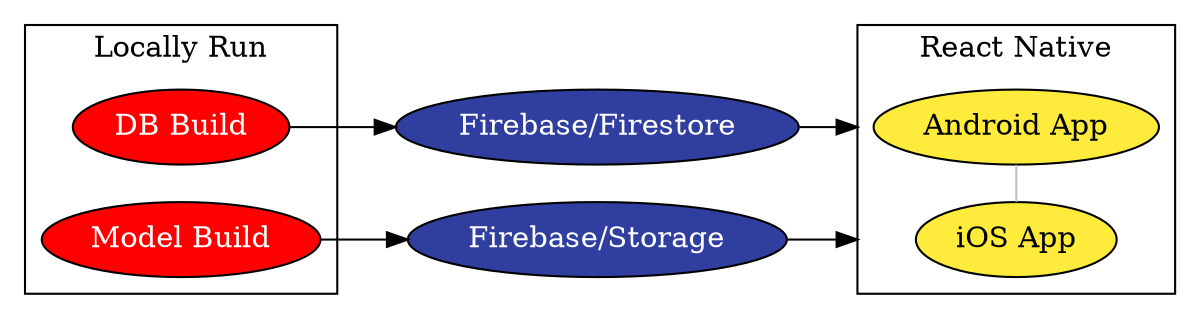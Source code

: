 digraph mast_architecture {
	rankdir=LR;
	graph [compound=true];

	// Pipeline
	node[fillcolor="red" style="filled" fontcolor="white"];
	db_build[label="DB Build"]
	model_build[label="Model Build"]
	
	// Storage - #303F9F (dark blue)
	node[fillcolor="#303F9F" style="filled" fontcolor="white"];
	database[label="Firebase/Firestore"];
	object_store[label="Firebase/Storage"];
	
	// Client-side Apps - #FFEB3B (yellow)
	node[fillcolor="#FFEB3B" style="filled" fontcolor="black"];
	android_app[label="Android App"]
	ios_app[label="iOS App"]

	
	subgraph cluster_frontend {
		{rank=same android_app ios_app}
		label="React Native";
		android_app -> ios_app [color=grey arrowhead=none];
	}

	subgraph cluster_data_pipeline {
		{rank=same db_build model_build}
		label="Locally Run"
	}

	database -> android_app [lhead=cluster_frontend];
	object_store -> ios_app [lhead=cluster_frontend];
	db_build -> database;
	model_build -> object_store;
}


